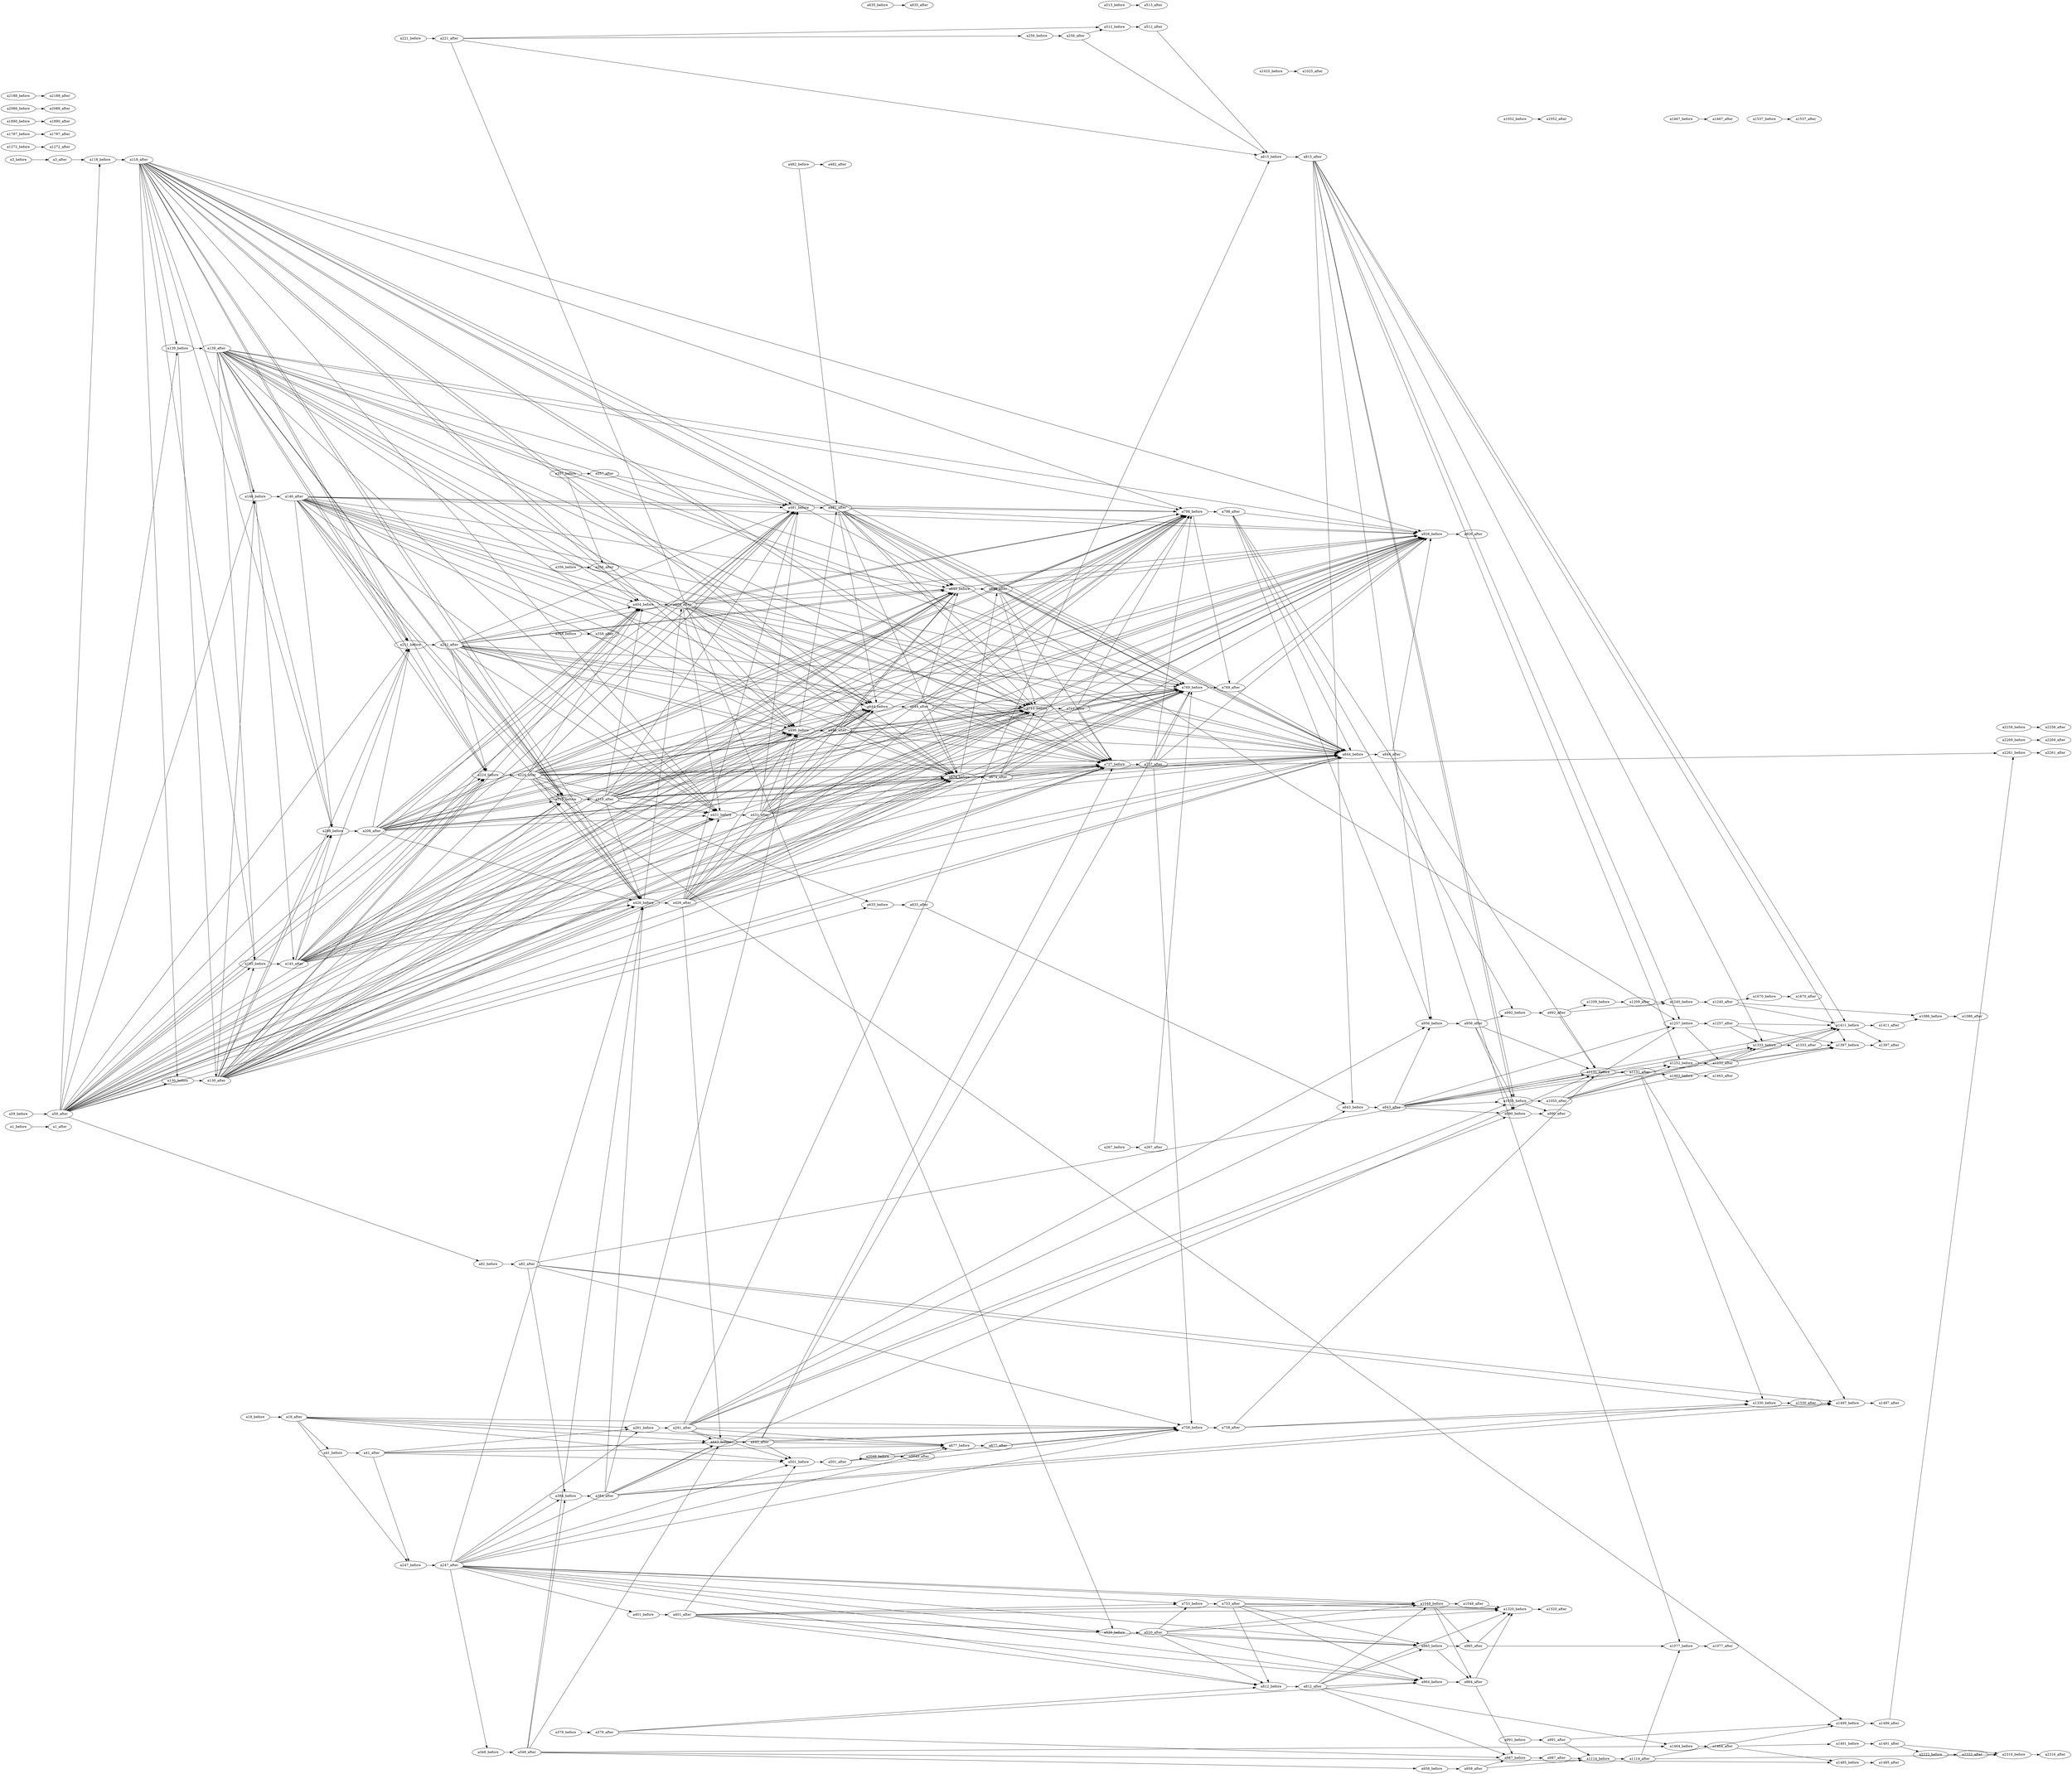 strict digraph  {
rankdir=LR;
splines=false;
a1_before;
a1_after;
a3_before;
a3_after;
a118_before;
a18_before;
a18_after;
a443_before;
a501_before;
a41_before;
a247_before;
a677_before;
a758_before;
a291_before;
a41_after;
a59_before;
a59_after;
a319_before;
a130_before;
a208_before;
a211_before;
a798_before;
a224_before;
a674_before;
a145_before;
a926_before;
a649_before;
a431_before;
a737_before;
a82_before;
a481_before;
a769_before;
a404_before;
a644_before;
a139_before;
a711_before;
a426_before;
a496_before;
a146_before;
a844_before;
a82_after;
a1497_before;
a384_before;
a1330_before;
a1131_before;
a118_after;
a130_after;
a139_after;
a633_before;
a145_after;
a146_after;
a208_after;
a221_before;
a221_after;
a211_after;
a512_before;
a815_before;
a520_before;
a256_before;
a224_after;
a1499_before;
a2261_before;
a247_after;
a812_before;
a401_before;
a348_before;
a753_before;
a1320_before;
a1048_before;
a965_before;
a964_before;
a256_after;
a267_before;
a267_after;
a291_after;
a990_before;
a843_before;
a1055_before;
a956_before;
a319_after;
a348_after;
a958_before;
a1464_before;
a1485_before;
a357_before;
a357_after;
a356_before;
a356_after;
a358_before;
a358_after;
a384_after;
a379_before;
a379_after;
a987_before;
a404_after;
a426_after;
a401_after;
a443_after;
a431_after;
a482_before;
a482_after;
a496_after;
a501_after;
a481_after;
a1257_before;
a2049_before;
a513_before;
a513_after;
a512_after;
a520_after;
a635_before;
a635_after;
a633_after;
a644_after;
a649_after;
a677_after;
a674_after;
a711_after;
a737_after;
a798_after;
a753_after;
a758_after;
a769_after;
a992_before;
a812_after;
a815_after;
a1025_before;
a1025_after;
a1411_before;
a1397_before;
a1252_before;
a1333_before;
a844_after;
a843_after;
a1077_before;
a926_after;
a958_after;
a965_after;
a964_after;
a1048_after;
a956_after;
a1114_before;
a987_after;
a990_after;
a991_before;
a991_after;
a1055_after;
a1052_before;
a1052_after;
a992_after;
a1240_before;
a1209_before;
a1114_after;
a2316_before;
a1131_after;
a1463_before;
a1077_after;
a1209_after;
a1240_after;
a1252_after;
a1257_after;
a1086_before;
a1670_before;
a1272_before;
a1272_after;
a1320_after;
a1330_after;
a1333_after;
a1411_after;
a1397_after;
a1464_after;
a1463_after;
a1467_before;
a1467_after;
a1491_before;
a1485_after;
a1497_after;
a1499_after;
a1491_after;
a2222_before;
a1670_after;
a1537_before;
a1537_after;
a1787_before;
a1787_after;
a1890_before;
a1890_after;
a2049_after;
a2222_after;
a2088_before;
a2088_after;
a2188_before;
a2188_after;
a2316_after;
a2269_before;
a2269_after;
a2258_before;
a2258_after;
a2261_after;
a1086_after;
a1_before -> a1_after;
a3_before -> a3_after;
a3_after -> a118_before;
a118_before -> a118_after;
a18_before -> a18_after;
a18_after -> a443_before;
a18_after -> a501_before;
a18_after -> a41_before;
a18_after -> a247_before;
a18_after -> a677_before;
a18_after -> a758_before;
a18_after -> a291_before;
a443_before -> a443_after;
a501_before -> a501_after;
a41_before -> a41_after;
a247_before -> a247_after;
a677_before -> a677_after;
a758_before -> a758_after;
a291_before -> a291_after;
a41_after -> a443_before;
a41_after -> a501_before;
a41_after -> a247_before;
a41_after -> a677_before;
a41_after -> a758_before;
a41_after -> a291_before;
a59_before -> a59_after;
a59_after -> a319_before;
a59_after -> a130_before;
a59_after -> a208_before;
a59_after -> a211_before;
a59_after -> a798_before;
a59_after -> a224_before;
a59_after -> a118_before;
a59_after -> a674_before;
a59_after -> a145_before;
a59_after -> a926_before;
a59_after -> a649_before;
a59_after -> a431_before;
a59_after -> a737_before;
a59_after -> a82_before;
a59_after -> a481_before;
a59_after -> a769_before;
a59_after -> a404_before;
a59_after -> a644_before;
a59_after -> a139_before;
a59_after -> a711_before;
a59_after -> a426_before;
a59_after -> a496_before;
a59_after -> a146_before;
a59_after -> a844_before;
a319_before -> a319_after;
a130_before -> a130_after;
a208_before -> a208_after;
a211_before -> a211_after;
a798_before -> a798_after;
a798_before -> a769_after;
a224_before -> a224_after;
a674_before -> a674_after;
a674_before -> a649_after;
a145_before -> a145_after;
a926_before -> a926_after;
a649_before -> a649_after;
a431_before -> a431_after;
a737_before -> a737_after;
a82_before -> a82_after;
a481_before -> a481_after;
a769_before -> a769_after;
a404_before -> a404_after;
a644_before -> a644_after;
a139_before -> a139_after;
a139_before -> a130_after;
a711_before -> a711_after;
a426_before -> a426_after;
a426_before -> a404_after;
a496_before -> a496_after;
a496_before -> a481_after;
a146_before -> a146_after;
a146_before -> a145_after;
a844_before -> a844_after;
a82_after -> a1497_before;
a82_after -> a384_before;
a82_after -> a1330_before;
a82_after -> a758_before;
a82_after -> a1131_before;
a1497_before -> a1497_after;
a384_before -> a384_after;
a1330_before -> a1330_after;
a1131_before -> a1131_after;
a118_after -> a319_before;
a118_after -> a130_before;
a118_after -> a208_before;
a118_after -> a211_before;
a118_after -> a798_before;
a118_after -> a224_before;
a118_after -> a674_before;
a118_after -> a145_before;
a118_after -> a926_before;
a118_after -> a649_before;
a118_after -> a431_before;
a118_after -> a737_before;
a118_after -> a481_before;
a118_after -> a769_before;
a118_after -> a404_before;
a118_after -> a644_before;
a118_after -> a139_before;
a118_after -> a711_before;
a118_after -> a426_before;
a118_after -> a496_before;
a118_after -> a146_before;
a118_after -> a844_before;
a130_after -> a319_before;
a130_after -> a208_before;
a130_after -> a211_before;
a130_after -> a798_before;
a130_after -> a224_before;
a130_after -> a633_before;
a130_after -> a674_before;
a130_after -> a145_before;
a130_after -> a926_before;
a130_after -> a649_before;
a130_after -> a431_before;
a130_after -> a737_before;
a130_after -> a481_before;
a130_after -> a769_before;
a130_after -> a404_before;
a130_after -> a644_before;
a130_after -> a711_before;
a130_after -> a426_before;
a130_after -> a496_before;
a130_after -> a146_before;
a130_after -> a844_before;
a139_after -> a319_before;
a139_after -> a208_before;
a139_after -> a211_before;
a139_after -> a798_before;
a139_after -> a224_before;
a139_after -> a674_before;
a139_after -> a145_before;
a139_after -> a926_before;
a139_after -> a649_before;
a139_after -> a431_before;
a139_after -> a737_before;
a139_after -> a481_before;
a139_after -> a769_before;
a139_after -> a404_before;
a139_after -> a644_before;
a139_after -> a711_before;
a139_after -> a426_before;
a139_after -> a496_before;
a139_after -> a146_before;
a139_after -> a844_before;
a633_before -> a633_after;
a145_after -> a319_before;
a145_after -> a208_before;
a145_after -> a211_before;
a145_after -> a798_before;
a145_after -> a224_before;
a145_after -> a674_before;
a145_after -> a926_before;
a145_after -> a649_before;
a145_after -> a431_before;
a145_after -> a737_before;
a145_after -> a481_before;
a145_after -> a769_before;
a145_after -> a404_before;
a145_after -> a644_before;
a145_after -> a711_before;
a145_after -> a426_before;
a145_after -> a496_before;
a145_after -> a844_before;
a146_after -> a319_before;
a146_after -> a208_before;
a146_after -> a211_before;
a146_after -> a798_before;
a146_after -> a224_before;
a146_after -> a674_before;
a146_after -> a926_before;
a146_after -> a649_before;
a146_after -> a431_before;
a146_after -> a737_before;
a146_after -> a481_before;
a146_after -> a769_before;
a146_after -> a404_before;
a146_after -> a644_before;
a146_after -> a711_before;
a146_after -> a426_before;
a146_after -> a496_before;
a146_after -> a844_before;
a208_after -> a319_before;
a208_after -> a211_before;
a208_after -> a798_before;
a208_after -> a224_before;
a208_after -> a674_before;
a208_after -> a926_before;
a208_after -> a649_before;
a208_after -> a431_before;
a208_after -> a737_before;
a208_after -> a481_before;
a208_after -> a769_before;
a208_after -> a404_before;
a208_after -> a644_before;
a208_after -> a711_before;
a208_after -> a426_before;
a208_after -> a496_before;
a208_after -> a844_before;
a221_before -> a221_after;
a221_after -> a512_before;
a221_after -> a815_before;
a221_after -> a520_before;
a221_after -> a256_before;
a211_after -> a319_before;
a211_after -> a798_before;
a211_after -> a224_before;
a211_after -> a674_before;
a211_after -> a926_before;
a211_after -> a649_before;
a211_after -> a431_before;
a211_after -> a737_before;
a211_after -> a481_before;
a211_after -> a769_before;
a211_after -> a404_before;
a211_after -> a644_before;
a211_after -> a711_before;
a211_after -> a426_before;
a211_after -> a496_before;
a211_after -> a844_before;
a512_before -> a512_after;
a815_before -> a815_after;
a520_before -> a520_after;
a256_before -> a256_after;
a224_after -> a1499_before;
a224_after -> a319_before;
a224_after -> a798_before;
a224_after -> a633_before;
a224_after -> a674_before;
a224_after -> a2261_before;
a224_after -> a926_before;
a224_after -> a649_before;
a224_after -> a431_before;
a224_after -> a737_before;
a224_after -> a481_before;
a224_after -> a769_before;
a224_after -> a404_before;
a224_after -> a644_before;
a224_after -> a711_before;
a224_after -> a426_before;
a224_after -> a496_before;
a224_after -> a844_before;
a1499_before -> a1499_after;
a2261_before -> a2261_after;
a247_after -> a812_before;
a247_after -> a443_before;
a247_after -> a401_before;
a247_after -> a520_before;
a247_after -> a348_before;
a247_after -> a753_before;
a247_after -> a1320_before;
a247_after -> a291_before;
a247_after -> a1048_before;
a247_after -> a501_before;
a247_after -> a965_before;
a247_after -> a384_before;
a247_after -> a677_before;
a247_after -> a964_before;
a247_after -> a426_before;
a247_after -> a758_before;
a812_before -> a812_after;
a401_before -> a401_after;
a348_before -> a348_after;
a753_before -> a753_after;
a1320_before -> a1320_after;
a1048_before -> a1048_after;
a1048_before -> a964_after;
a1048_before -> a965_after;
a965_before -> a965_after;
a965_before -> a964_after;
a964_before -> a964_after;
a256_after -> a512_before;
a256_after -> a815_before;
a267_before -> a267_after;
a267_after -> a769_before;
a291_after -> a443_before;
a291_after -> a990_before;
a291_after -> a501_before;
a291_after -> a677_before;
a291_after -> a815_before;
a291_after -> a843_before;
a291_after -> a1055_before;
a291_after -> a758_before;
a291_after -> a956_before;
a990_before -> a990_after;
a843_before -> a843_after;
a1055_before -> a1055_after;
a1055_before -> a990_after;
a956_before -> a956_after;
a319_after -> a798_before;
a319_after -> a674_before;
a319_after -> a926_before;
a319_after -> a649_before;
a319_after -> a431_before;
a319_after -> a737_before;
a319_after -> a481_before;
a319_after -> a769_before;
a319_after -> a404_before;
a319_after -> a644_before;
a319_after -> a711_before;
a319_after -> a426_before;
a319_after -> a496_before;
a319_after -> a844_before;
a348_after -> a443_before;
a348_after -> a958_before;
a348_after -> a384_before;
a348_after -> a1464_before;
a348_after -> a1485_before;
a348_after -> a426_before;
a958_before -> a958_after;
a1464_before -> a1464_after;
a1485_before -> a1485_after;
a357_before -> a357_after;
a357_before -> a356_after;
a357_after -> a481_before;
a356_before -> a356_after;
a358_before -> a358_after;
a358_after -> a404_before;
a384_after -> a443_before;
a384_after -> a1497_before;
a384_after -> a426_before;
a384_after -> a1330_before;
a384_after -> a758_before;
a384_after -> a496_before;
a384_after -> a1131_before;
a379_before -> a379_after;
a379_after -> a812_before;
a379_after -> a987_before;
a379_after -> a964_before;
a987_before -> a987_after;
a404_after -> a798_before;
a404_after -> a674_before;
a404_after -> a926_before;
a404_after -> a649_before;
a404_after -> a431_before;
a404_after -> a737_before;
a404_after -> a481_before;
a404_after -> a769_before;
a404_after -> a644_before;
a404_after -> a711_before;
a404_after -> a496_before;
a404_after -> a844_before;
a426_after -> a443_before;
a426_after -> a798_before;
a426_after -> a674_before;
a426_after -> a926_before;
a426_after -> a649_before;
a426_after -> a431_before;
a426_after -> a737_before;
a426_after -> a481_before;
a426_after -> a769_before;
a426_after -> a644_before;
a426_after -> a711_before;
a426_after -> a496_before;
a426_after -> a844_before;
a401_after -> a812_before;
a401_after -> a501_before;
a401_after -> a965_before;
a401_after -> a520_before;
a401_after -> a964_before;
a401_after -> a753_before;
a401_after -> a1320_before;
a401_after -> a1048_before;
a443_after -> a769_before;
a443_after -> a501_before;
a443_after -> a677_before;
a443_after -> a758_before;
a443_after -> a737_before;
a431_after -> a798_before;
a431_after -> a674_before;
a431_after -> a926_before;
a431_after -> a649_before;
a431_after -> a737_before;
a431_after -> a481_before;
a431_after -> a769_before;
a431_after -> a644_before;
a431_after -> a711_before;
a431_after -> a496_before;
a431_after -> a844_before;
a482_before -> a482_after;
a482_before -> a481_after;
a496_after -> a798_before;
a496_after -> a674_before;
a496_after -> a926_before;
a496_after -> a649_before;
a496_after -> a737_before;
a496_after -> a769_before;
a496_after -> a644_before;
a496_after -> a711_before;
a496_after -> a844_before;
a501_after -> a677_before;
a501_after -> a2049_before;
a501_after -> a758_before;
a481_after -> a1257_before;
a481_after -> a798_before;
a481_after -> a674_before;
a481_after -> a926_before;
a481_after -> a649_before;
a481_after -> a737_before;
a481_after -> a769_before;
a481_after -> a644_before;
a481_after -> a711_before;
a481_after -> a844_before;
a1257_before -> a1257_after;
a1257_before -> a1252_after;
a2049_before -> a2049_after;
a513_before -> a513_after;
a512_after -> a815_before;
a520_after -> a812_before;
a520_after -> a965_before;
a520_after -> a964_before;
a520_after -> a753_before;
a520_after -> a1320_before;
a520_after -> a1048_before;
a635_before -> a635_after;
a633_after -> a843_before;
a644_after -> a798_before;
a644_after -> a674_before;
a644_after -> a926_before;
a644_after -> a649_before;
a644_after -> a737_before;
a644_after -> a769_before;
a644_after -> a711_before;
a644_after -> a844_before;
a649_after -> a798_before;
a649_after -> a926_before;
a649_after -> a737_before;
a649_after -> a769_before;
a649_after -> a711_before;
a649_after -> a844_before;
a677_after -> a758_before;
a674_after -> a798_before;
a674_after -> a926_before;
a674_after -> a737_before;
a674_after -> a769_before;
a674_after -> a711_before;
a674_after -> a844_before;
a711_after -> a798_before;
a711_after -> a926_before;
a711_after -> a737_before;
a711_after -> a769_before;
a711_after -> a844_before;
a737_after -> a798_before;
a737_after -> a926_before;
a737_after -> a769_before;
a737_after -> a758_before;
a737_after -> a844_before;
a798_after -> a926_before;
a798_after -> a956_before;
a798_after -> a992_before;
a798_after -> a1131_before;
a798_after -> a844_before;
a753_after -> a812_before;
a753_after -> a965_before;
a753_after -> a964_before;
a753_after -> a1320_before;
a753_after -> a1048_before;
a758_after -> a1497_before;
a758_after -> a1330_before;
a758_after -> a1131_before;
a769_after -> a926_before;
a769_after -> a844_before;
a992_before -> a992_after;
a812_after -> a987_before;
a812_after -> a965_before;
a812_after -> a1464_before;
a812_after -> a964_before;
a812_after -> a1320_before;
a812_after -> a1048_before;
a815_after -> a1411_before;
a815_after -> a990_before;
a815_after -> a1397_before;
a815_after -> a1257_before;
a815_after -> a843_before;
a815_after -> a1055_before;
a815_after -> a1252_before;
a815_after -> a1333_before;
a815_after -> a956_before;
a1025_before -> a1025_after;
a1411_before -> a1411_after;
a1411_before -> a1397_after;
a1397_before -> a1397_after;
a1252_before -> a1252_after;
a1333_before -> a1333_after;
a844_after -> a1077_before;
a844_after -> a926_before;
a843_after -> a1411_before;
a843_after -> a990_before;
a843_after -> a1397_before;
a843_after -> a1257_before;
a843_after -> a1055_before;
a843_after -> a1252_before;
a843_after -> a1333_before;
a843_after -> a956_before;
a1077_before -> a1077_after;
a958_after -> a987_before;
a958_after -> a1114_before;
a965_after -> a1077_before;
a965_after -> a1320_before;
a964_after -> a987_before;
a964_after -> a1320_before;
a1048_after -> a1320_before;
a956_after -> a990_before;
a956_after -> a1055_before;
a956_after -> a1131_before;
a956_after -> a992_before;
a1114_before -> a1114_after;
a987_after -> a1114_before;
a991_before -> a991_after;
a991_after -> a1499_before;
a991_after -> a1114_before;
a1055_after -> a1411_before;
a1055_after -> a1397_before;
a1055_after -> a1257_before;
a1055_after -> a1252_before;
a1055_after -> a1333_before;
a1052_before -> a1052_after;
a992_after -> a1240_before;
a992_after -> a1209_before;
a992_after -> a1131_before;
a1240_before -> a1240_after;
a1209_before -> a1209_after;
a1114_after -> a1077_before;
a1114_after -> a1499_before;
a1114_after -> a2316_before;
a2316_before -> a2316_after;
a1131_after -> a1497_before;
a1131_after -> a1330_before;
a1131_after -> a1463_before;
a1463_before -> a1463_after;
a1209_after -> a1240_before;
a1240_after -> a1086_before;
a1240_after -> a1411_before;
a1240_after -> a1670_before;
a1252_after -> a1411_before;
a1252_after -> a1397_before;
a1252_after -> a1333_before;
a1257_after -> a1411_before;
a1257_after -> a1397_before;
a1257_after -> a1333_before;
a1086_before -> a1086_after;
a1670_before -> a1670_after;
a1272_before -> a1272_after;
a1330_after -> a1497_before;
a1333_after -> a1411_before;
a1333_after -> a1397_before;
a1411_after -> a1086_before;
a1464_after -> a1485_before;
a1464_after -> a1491_before;
a1467_before -> a1467_after;
a1491_before -> a1491_after;
a1499_after -> a2261_before;
a1491_after -> a2316_before;
a1491_after -> a2222_before;
a2222_before -> a2222_after;
a1537_before -> a1537_after;
a1787_before -> a1787_after;
a1890_before -> a1890_after;
a2222_after -> a2316_before;
a2088_before -> a2088_after;
a2188_before -> a2188_after;
a2269_before -> a2269_after;
a2258_before -> a2258_after;
subgraph  {
rank=same;
a1_before [group=a1];
a3_before [group=a3];
}

subgraph  {
rank=same;
a1_after [group=a1];
a3_after [group=a3];
}

subgraph  {
rank=same;
a18_before [group=a18];
}

subgraph  {
rank=same;
a18_after [group=a18];
}

subgraph  {
rank=same;
a41_before [group=a41];
}

subgraph  {
rank=same;
a41_after [group=a41];
}

subgraph  {
rank=same;
a59_before [group=a59];
}

subgraph  {
rank=same;
a59_after [group=a59];
}

subgraph  {
rank=same;
a82_before [group=a82];
}

subgraph  {
rank=same;
a82_after [group=a82];
}

subgraph  {
rank=same;
a118_before [group=a118];
}

subgraph  {
rank=same;
a118_after [group=a118];
}

subgraph  {
rank=same;
a130_before [group=a130];
a139_before [group=a139];
}

subgraph  {
rank=same;
a130_after [group=a130];
a139_after [group=a139];
}

subgraph  {
rank=same;
a145_before [group=a145];
a146_before [group=a146];
}

subgraph  {
rank=same;
a145_after [group=a145];
a146_after [group=a146];
}

subgraph  {
rank=same;
a208_before [group=a208];
}

subgraph  {
rank=same;
a208_after [group=a208];
}

subgraph  {
rank=same;
a221_before [group=a221];
a211_before [group=a211];
}

subgraph  {
rank=same;
a221_after [group=a221];
a211_after [group=a211];
}

subgraph  {
rank=same;
a224_before [group=a224];
}

subgraph  {
rank=same;
a224_after [group=a224];
}

subgraph  {
rank=same;
a247_before [group=a247];
}

subgraph  {
rank=same;
a247_after [group=a247];
}

subgraph  {
rank=same;
a256_before [group=a256];
}

subgraph  {
rank=same;
a256_after [group=a256];
}

subgraph  {
rank=same;
a267_before [group=a267];
}

subgraph  {
rank=same;
a267_after [group=a267];
}

subgraph  {
rank=same;
a291_before [group=a291];
}

subgraph  {
rank=same;
a291_after [group=a291];
}

subgraph  {
rank=same;
a319_before [group=a319];
}

subgraph  {
rank=same;
a319_after [group=a319];
}

subgraph  {
rank=same;
a348_before [group=a348];
}

subgraph  {
rank=same;
a348_after [group=a348];
}

subgraph  {
rank=same;
a357_before [group=a357];
a356_before [group=a356];
a358_before [group=a358];
}

subgraph  {
rank=same;
a357_after [group=a357];
a356_after [group=a356];
a358_after [group=a358];
}

subgraph  {
rank=same;
a384_before [group=a384];
a379_before [group=a379];
}

subgraph  {
rank=same;
a384_after [group=a384];
a379_after [group=a379];
}

subgraph  {
rank=same;
a404_before [group=a404];
a426_before [group=a426];
a401_before [group=a401];
}

subgraph  {
rank=same;
a404_after [group=a404];
a426_after [group=a426];
a401_after [group=a401];
}

subgraph  {
rank=same;
a443_before [group=a443];
a431_before [group=a431];
}

subgraph  {
rank=same;
a443_after [group=a443];
a431_after [group=a431];
}

subgraph  {
rank=same;
a482_before [group=a482];
a496_before [group=a496];
a501_before [group=a501];
a481_before [group=a481];
}

subgraph  {
rank=same;
a482_after [group=a482];
a496_after [group=a496];
a501_after [group=a501];
a481_after [group=a481];
}

subgraph  {
rank=same;
a513_before [group=a513];
a512_before [group=a512];
a520_before [group=a520];
}

subgraph  {
rank=same;
a513_after [group=a513];
a512_after [group=a512];
a520_after [group=a520];
}

subgraph  {
rank=same;
a635_before [group=a635];
a633_before [group=a633];
a644_before [group=a644];
}

subgraph  {
rank=same;
a635_after [group=a635];
a633_after [group=a633];
a644_after [group=a644];
}

subgraph  {
rank=same;
a649_before [group=a649];
a677_before [group=a677];
a674_before [group=a674];
}

subgraph  {
rank=same;
a649_after [group=a649];
a677_after [group=a677];
a674_after [group=a674];
}

subgraph  {
rank=same;
a711_before [group=a711];
}

subgraph  {
rank=same;
a711_after [group=a711];
}

subgraph  {
rank=same;
a737_before [group=a737];
}

subgraph  {
rank=same;
a737_after [group=a737];
}

subgraph  {
rank=same;
a798_before [group=a798];
a753_before [group=a753];
a758_before [group=a758];
a769_before [group=a769];
}

subgraph  {
rank=same;
a798_after [group=a798];
a753_after [group=a753];
a758_after [group=a758];
a769_after [group=a769];
}

subgraph  {
rank=same;
a812_before [group=a812];
a815_before [group=a815];
a1025_before [group=a1025];
}

subgraph  {
rank=same;
a812_after [group=a812];
a815_after [group=a815];
a1025_after [group=a1025];
}

subgraph  {
rank=same;
a844_before [group=a844];
a843_before [group=a843];
}

subgraph  {
rank=same;
a844_after [group=a844];
a843_after [group=a843];
}

subgraph  {
rank=same;
a926_before [group=a926];
}

subgraph  {
rank=same;
a926_after [group=a926];
}

subgraph  {
rank=same;
a958_before [group=a958];
a965_before [group=a965];
a964_before [group=a964];
a1048_before [group=a1048];
a956_before [group=a956];
}

subgraph  {
rank=same;
a958_after [group=a958];
a965_after [group=a965];
a964_after [group=a964];
a1048_after [group=a1048];
a956_after [group=a956];
}

subgraph  {
rank=same;
a987_before [group=a987];
a990_before [group=a990];
a991_before [group=a991];
a1055_before [group=a1055];
a1052_before [group=a1052];
a992_before [group=a992];
}

subgraph  {
rank=same;
a987_after [group=a987];
a990_after [group=a990];
a991_after [group=a991];
a1055_after [group=a1055];
a1052_after [group=a1052];
a992_after [group=a992];
}

subgraph  {
rank=same;
a1077_before [group=a1077];
}

subgraph  {
rank=same;
a1077_after [group=a1077];
}

subgraph  {
rank=same;
a1086_before [group=a1086];
}

subgraph  {
rank=same;
a1086_after [group=a1086];
}

subgraph  {
rank=same;
a1114_before [group=a1114];
}

subgraph  {
rank=same;
a1114_after [group=a1114];
}

subgraph  {
rank=same;
a1131_before [group=a1131];
}

subgraph  {
rank=same;
a1131_after [group=a1131];
}

subgraph  {
rank=same;
a1209_before [group=a1209];
}

subgraph  {
rank=same;
a1209_after [group=a1209];
}

subgraph  {
rank=same;
a1240_before [group=a1240];
a1252_before [group=a1252];
a1257_before [group=a1257];
}

subgraph  {
rank=same;
a1240_after [group=a1240];
a1252_after [group=a1252];
a1257_after [group=a1257];
}

subgraph  {
rank=same;
a1272_before [group=a1272];
}

subgraph  {
rank=same;
a1272_after [group=a1272];
}

subgraph  {
rank=same;
a1320_before [group=a1320];
}

subgraph  {
rank=same;
a1320_after [group=a1320];
}

subgraph  {
rank=same;
a1330_before [group=a1330];
a1333_before [group=a1333];
}

subgraph  {
rank=same;
a1330_after [group=a1330];
a1333_after [group=a1333];
}

subgraph  {
rank=same;
a1411_before [group=a1411];
a1397_before [group=a1397];
}

subgraph  {
rank=same;
a1411_after [group=a1411];
a1397_after [group=a1397];
}

subgraph  {
rank=same;
a1464_before [group=a1464];
a1463_before [group=a1463];
a1467_before [group=a1467];
}

subgraph  {
rank=same;
a1464_after [group=a1464];
a1463_after [group=a1463];
a1467_after [group=a1467];
}

subgraph  {
rank=same;
a1485_before [group=a1485];
a1497_before [group=a1497];
a1499_before [group=a1499];
a1491_before [group=a1491];
}

subgraph  {
rank=same;
a1485_after [group=a1485];
a1497_after [group=a1497];
a1499_after [group=a1499];
a1491_after [group=a1491];
}

subgraph  {
rank=same;
a1670_before [group=a1670];
a1537_before [group=a1537];
}

subgraph  {
rank=same;
a1670_after [group=a1670];
a1537_after [group=a1537];
}

subgraph  {
rank=same;
a1787_before [group=a1787];
}

subgraph  {
rank=same;
a1787_after [group=a1787];
}

subgraph  {
rank=same;
a1890_before [group=a1890];
}

subgraph  {
rank=same;
a1890_after [group=a1890];
}

subgraph  {
rank=same;
a2049_before [group=a2049];
}

subgraph  {
rank=same;
a2049_after [group=a2049];
}

subgraph  {
rank=same;
a2088_before [group=a2088];
}

subgraph  {
rank=same;
a2088_after [group=a2088];
}

subgraph  {
rank=same;
a2188_before [group=a2188];
}

subgraph  {
rank=same;
a2188_after [group=a2188];
}

subgraph  {
rank=same;
a2222_before [group=a2222];
}

subgraph  {
rank=same;
a2222_after [group=a2222];
}

subgraph  {
rank=same;
a2316_before [group=a2316];
a2269_before [group=a2269];
a2258_before [group=a2258];
a2261_before [group=a2261];
}

subgraph  {
rank=same;
a2316_after [group=a2316];
a2269_after [group=a2269];
a2258_after [group=a2258];
a2261_after [group=a2261];
}

}

